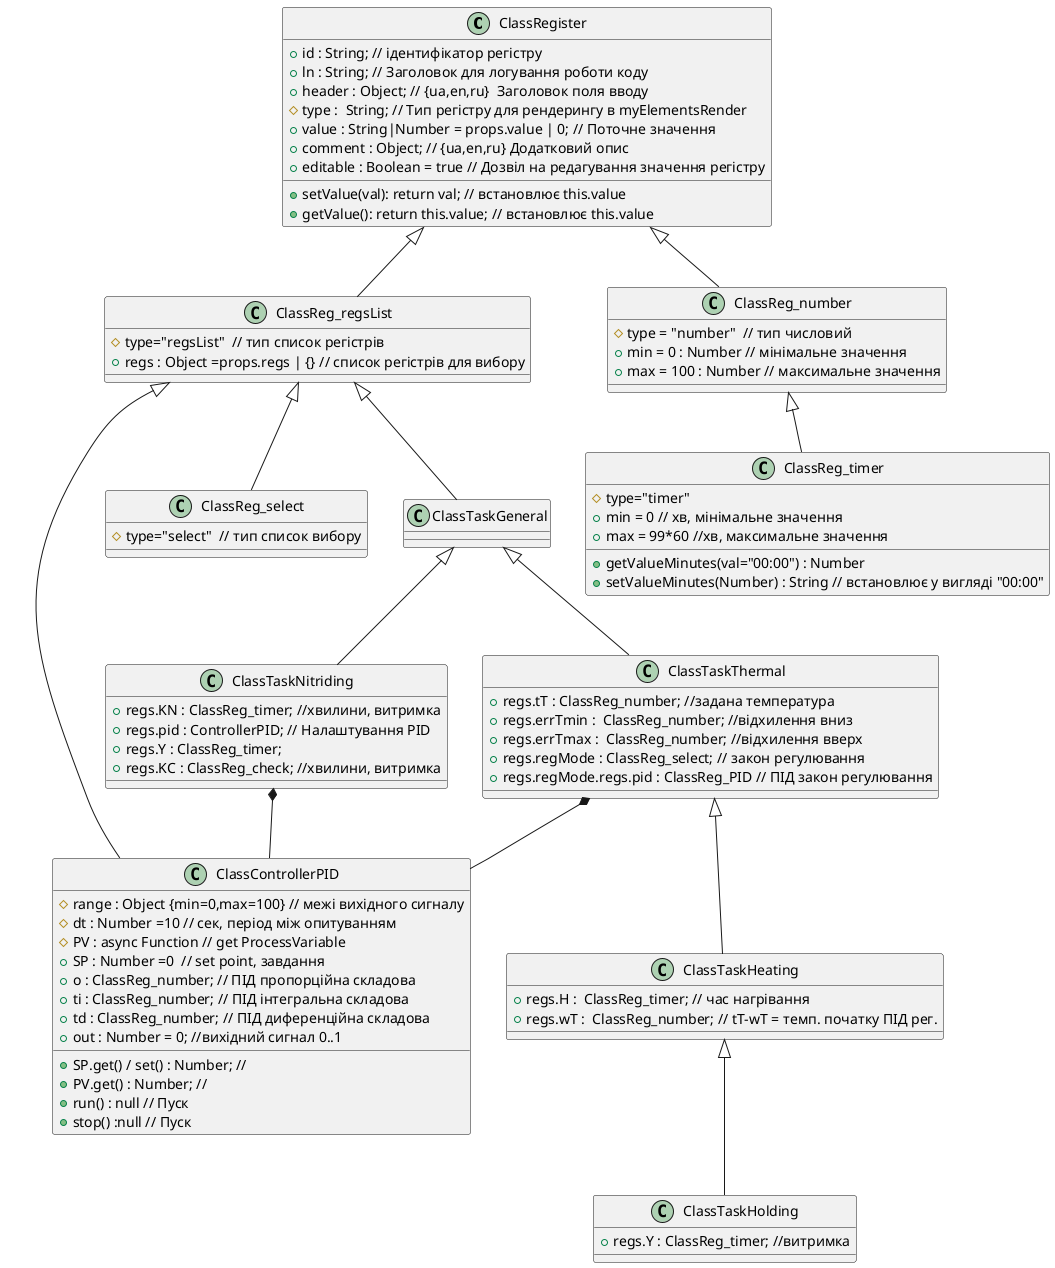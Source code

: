 
@startuml ClassTasks

class ClassRegister { 
    +id : String; // ідентифікатор регістру
    +ln : String; // Заголовок для логування роботи коду
    +header : Object; // {ua,en,ru}  Заголовок поля вводу
    #type :  String; // Тип регістру для рендерингу в myElementsRender
    +value : String|Number = props.value | 0; // Поточне значення
    +comment : Object; // {ua,en,ru} Додатковий опис
    +editable : Boolean = true // Дозвіл на редагування значення регістру
    +setValue(val): return val; // встановлює this.value
    +getValue(): return this.value; // встановлює this.value
}

class ClassReg_regsList {
    #type="regsList"  // тип список регістрів
    +regs : Object =props.regs | {} // список регістрів для вибору
}

ClassRegister <|-- ClassReg_regsList

class ClassTaskGeneral {
'    //+regs : Object = props.regs : {} // контейнер для списку регістрів
}

ClassReg_regsList <|-- ClassTaskGeneral

class ClassControllerPID {
    #range : Object {min=0,max=100} // межі вихідного сигналу
    #dt : Number =10 // сек, період між опитуванням
    #PV : async Function // get ProcessVariable
    +SP : Number =0  // set point, завдання
    +o : ClassReg_number; // ПІД пропорційна складова
    +ti : ClassReg_number; // ПІД інтегральна складова
    +td : ClassReg_number; // ПІД диференційна складова
    +out : Number = 0; //вихідний сигнал 0..1
    +SP.get() / set() : Number; //
    +PV.get() : Number; //
    +run() : null // Пуск
    +stop() :null // Пуск
}
ClassReg_regsList <|-- ClassControllerPID
' Поки закон ПОЗ - невикористовуємо
' class POScontroller { 
'     o : ClassReg_number; // неузг.температури
' }

class ClassTaskThermal {
    +regs.tT : ClassReg_number; //задана температура
    +regs.errTmin :  ClassReg_number; //відхилення вниз
    +regs.errTmax :  ClassReg_number; //відхилення вверх
    +regs.regMode : ClassReg_select; // закон регулювання
    ' +regs.regMode.regs.pos : POScontroller; // ПОЗ закон регулювання
    +regs.regMode.regs.pid : ClassReg_PID // ПІД закон регулювання
    
 }

ClassTaskThermal *-- ClassControllerPID
' ClassTaskThermal *-- POScontroller

class ClassTaskHeating {
    +regs.H :  ClassReg_timer; // час нагрівання
    +regs.wT :  ClassReg_number; // tT-wT = темп. початку ПІД рег.
}

class ClassTaskHolding {
    +regs.Y : ClassReg_timer; //витримка 
} 



ClassTaskGeneral <|--  ClassTaskThermal
ClassTaskThermal  <|--  ClassTaskHeating
ClassTaskHeating  <|-- ClassTaskHolding

' -------------  Nitriding Process --------------------------------
class ClassTaskNitriding {
    +regs.KN : ClassReg_timer; //хвилини, витримка 
    +regs.pid : ControllerPID; // Налаштування PID
    +regs.Y : ClassReg_timer;
    +regs.KC : ClassReg_check; //хвилини, витримка

} 
ClassTaskGeneral <|--  ClassTaskNitriding
ClassTaskNitriding *-- ClassControllerPID

class ClassReg_number {
    #type = "number"  // тип числовий
    +min = 0 : Number // мінімальне значення  
    +max = 100 : Number // максимальне значення
}
ClassRegister <|-- ClassReg_number





class ClassReg_select {
    #type="select"  // тип список вибору
}

ClassReg_regsList <|-- ClassReg_select


class ClassReg_timer {
    #type="timer"
    +min = 0 // хв, мінімальне значення  
    +max = 99*60 //хв, максимальне значення
    +getValueMinutes(val="00:00") : Number
    +setValueMinutes(Number) : String // встановлює у вигляді "00:00" 
 }

 ClassReg_number <|-- ClassReg_timer

@enduml




